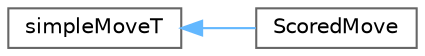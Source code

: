 digraph "Graphical Class Hierarchy"
{
 // LATEX_PDF_SIZE
  bgcolor="transparent";
  edge [fontname=Helvetica,fontsize=10,labelfontname=Helvetica,labelfontsize=10];
  node [fontname=Helvetica,fontsize=10,shape=box,height=0.2,width=0.4];
  rankdir="LR";
  Node0 [id="Node000000",label="simpleMoveT",height=0.2,width=0.4,color="grey40", fillcolor="white", style="filled",URL="$structsimple_move_t.html",tooltip=" "];
  Node0 -> Node1 [id="edge14_Node000000_Node000001",dir="back",color="steelblue1",style="solid",tooltip=" "];
  Node1 [id="Node000001",label="ScoredMove",height=0.2,width=0.4,color="grey40", fillcolor="white", style="filled",URL="$struct_scored_move.html",tooltip=" "];
}
